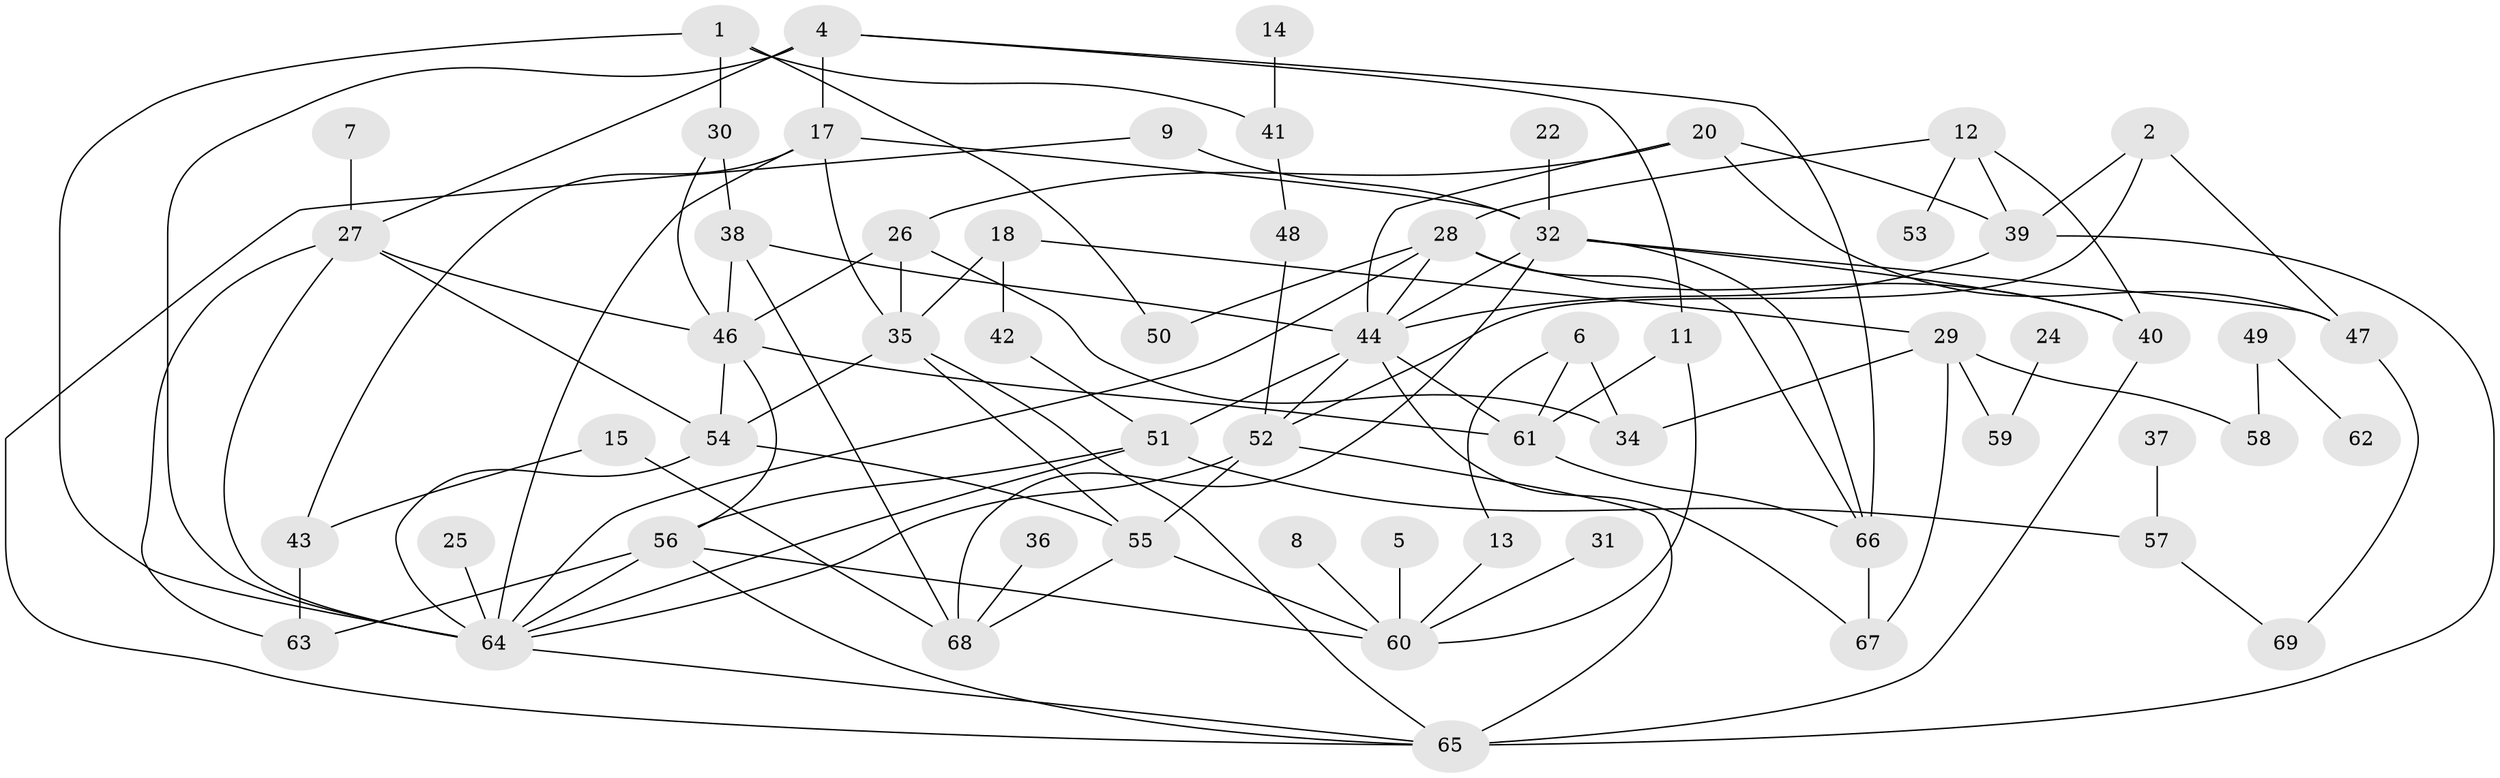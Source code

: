 // original degree distribution, {4: 0.14492753623188406, 6: 0.043478260869565216, 2: 0.2028985507246377, 3: 0.2463768115942029, 0: 0.057971014492753624, 1: 0.2028985507246377, 5: 0.08695652173913043, 7: 0.014492753623188406}
// Generated by graph-tools (version 1.1) at 2025/00/03/09/25 03:00:41]
// undirected, 61 vertices, 111 edges
graph export_dot {
graph [start="1"]
  node [color=gray90,style=filled];
  1;
  2;
  4;
  5;
  6;
  7;
  8;
  9;
  11;
  12;
  13;
  14;
  15;
  17;
  18;
  20;
  22;
  24;
  25;
  26;
  27;
  28;
  29;
  30;
  31;
  32;
  34;
  35;
  36;
  37;
  38;
  39;
  40;
  41;
  42;
  43;
  44;
  46;
  47;
  48;
  49;
  50;
  51;
  52;
  53;
  54;
  55;
  56;
  57;
  58;
  59;
  60;
  61;
  62;
  63;
  64;
  65;
  66;
  67;
  68;
  69;
  1 -- 30 [weight=1.0];
  1 -- 41 [weight=1.0];
  1 -- 50 [weight=1.0];
  1 -- 64 [weight=1.0];
  2 -- 39 [weight=1.0];
  2 -- 47 [weight=1.0];
  2 -- 52 [weight=1.0];
  4 -- 11 [weight=1.0];
  4 -- 17 [weight=1.0];
  4 -- 27 [weight=1.0];
  4 -- 64 [weight=1.0];
  4 -- 66 [weight=1.0];
  5 -- 60 [weight=1.0];
  6 -- 13 [weight=1.0];
  6 -- 34 [weight=1.0];
  6 -- 61 [weight=1.0];
  7 -- 27 [weight=1.0];
  8 -- 60 [weight=1.0];
  9 -- 32 [weight=1.0];
  9 -- 65 [weight=1.0];
  11 -- 60 [weight=1.0];
  11 -- 61 [weight=1.0];
  12 -- 28 [weight=1.0];
  12 -- 39 [weight=1.0];
  12 -- 40 [weight=1.0];
  12 -- 53 [weight=1.0];
  13 -- 60 [weight=1.0];
  14 -- 41 [weight=1.0];
  15 -- 43 [weight=1.0];
  15 -- 68 [weight=1.0];
  17 -- 32 [weight=1.0];
  17 -- 35 [weight=1.0];
  17 -- 43 [weight=1.0];
  17 -- 64 [weight=1.0];
  18 -- 29 [weight=1.0];
  18 -- 35 [weight=1.0];
  18 -- 42 [weight=1.0];
  20 -- 26 [weight=1.0];
  20 -- 39 [weight=1.0];
  20 -- 44 [weight=1.0];
  20 -- 47 [weight=1.0];
  22 -- 32 [weight=1.0];
  24 -- 59 [weight=1.0];
  25 -- 64 [weight=1.0];
  26 -- 34 [weight=1.0];
  26 -- 35 [weight=1.0];
  26 -- 46 [weight=1.0];
  27 -- 46 [weight=2.0];
  27 -- 54 [weight=1.0];
  27 -- 63 [weight=1.0];
  27 -- 64 [weight=2.0];
  28 -- 40 [weight=1.0];
  28 -- 44 [weight=1.0];
  28 -- 50 [weight=1.0];
  28 -- 64 [weight=1.0];
  28 -- 66 [weight=1.0];
  29 -- 34 [weight=1.0];
  29 -- 58 [weight=1.0];
  29 -- 59 [weight=1.0];
  29 -- 67 [weight=1.0];
  30 -- 38 [weight=1.0];
  30 -- 46 [weight=1.0];
  31 -- 60 [weight=1.0];
  32 -- 40 [weight=1.0];
  32 -- 44 [weight=1.0];
  32 -- 47 [weight=1.0];
  32 -- 66 [weight=1.0];
  32 -- 68 [weight=1.0];
  35 -- 54 [weight=2.0];
  35 -- 55 [weight=2.0];
  35 -- 65 [weight=1.0];
  36 -- 68 [weight=1.0];
  37 -- 57 [weight=1.0];
  38 -- 44 [weight=1.0];
  38 -- 46 [weight=1.0];
  38 -- 68 [weight=1.0];
  39 -- 44 [weight=1.0];
  39 -- 65 [weight=1.0];
  40 -- 65 [weight=2.0];
  41 -- 48 [weight=1.0];
  42 -- 51 [weight=1.0];
  43 -- 63 [weight=1.0];
  44 -- 51 [weight=1.0];
  44 -- 52 [weight=1.0];
  44 -- 61 [weight=2.0];
  44 -- 67 [weight=1.0];
  46 -- 54 [weight=1.0];
  46 -- 56 [weight=1.0];
  46 -- 61 [weight=1.0];
  47 -- 69 [weight=1.0];
  48 -- 52 [weight=1.0];
  49 -- 58 [weight=1.0];
  49 -- 62 [weight=1.0];
  51 -- 56 [weight=1.0];
  51 -- 57 [weight=1.0];
  51 -- 64 [weight=1.0];
  52 -- 55 [weight=1.0];
  52 -- 64 [weight=1.0];
  52 -- 65 [weight=1.0];
  54 -- 55 [weight=1.0];
  54 -- 64 [weight=1.0];
  55 -- 60 [weight=1.0];
  55 -- 68 [weight=1.0];
  56 -- 60 [weight=1.0];
  56 -- 63 [weight=1.0];
  56 -- 64 [weight=1.0];
  56 -- 65 [weight=1.0];
  57 -- 69 [weight=1.0];
  61 -- 66 [weight=1.0];
  64 -- 65 [weight=1.0];
  66 -- 67 [weight=2.0];
}
